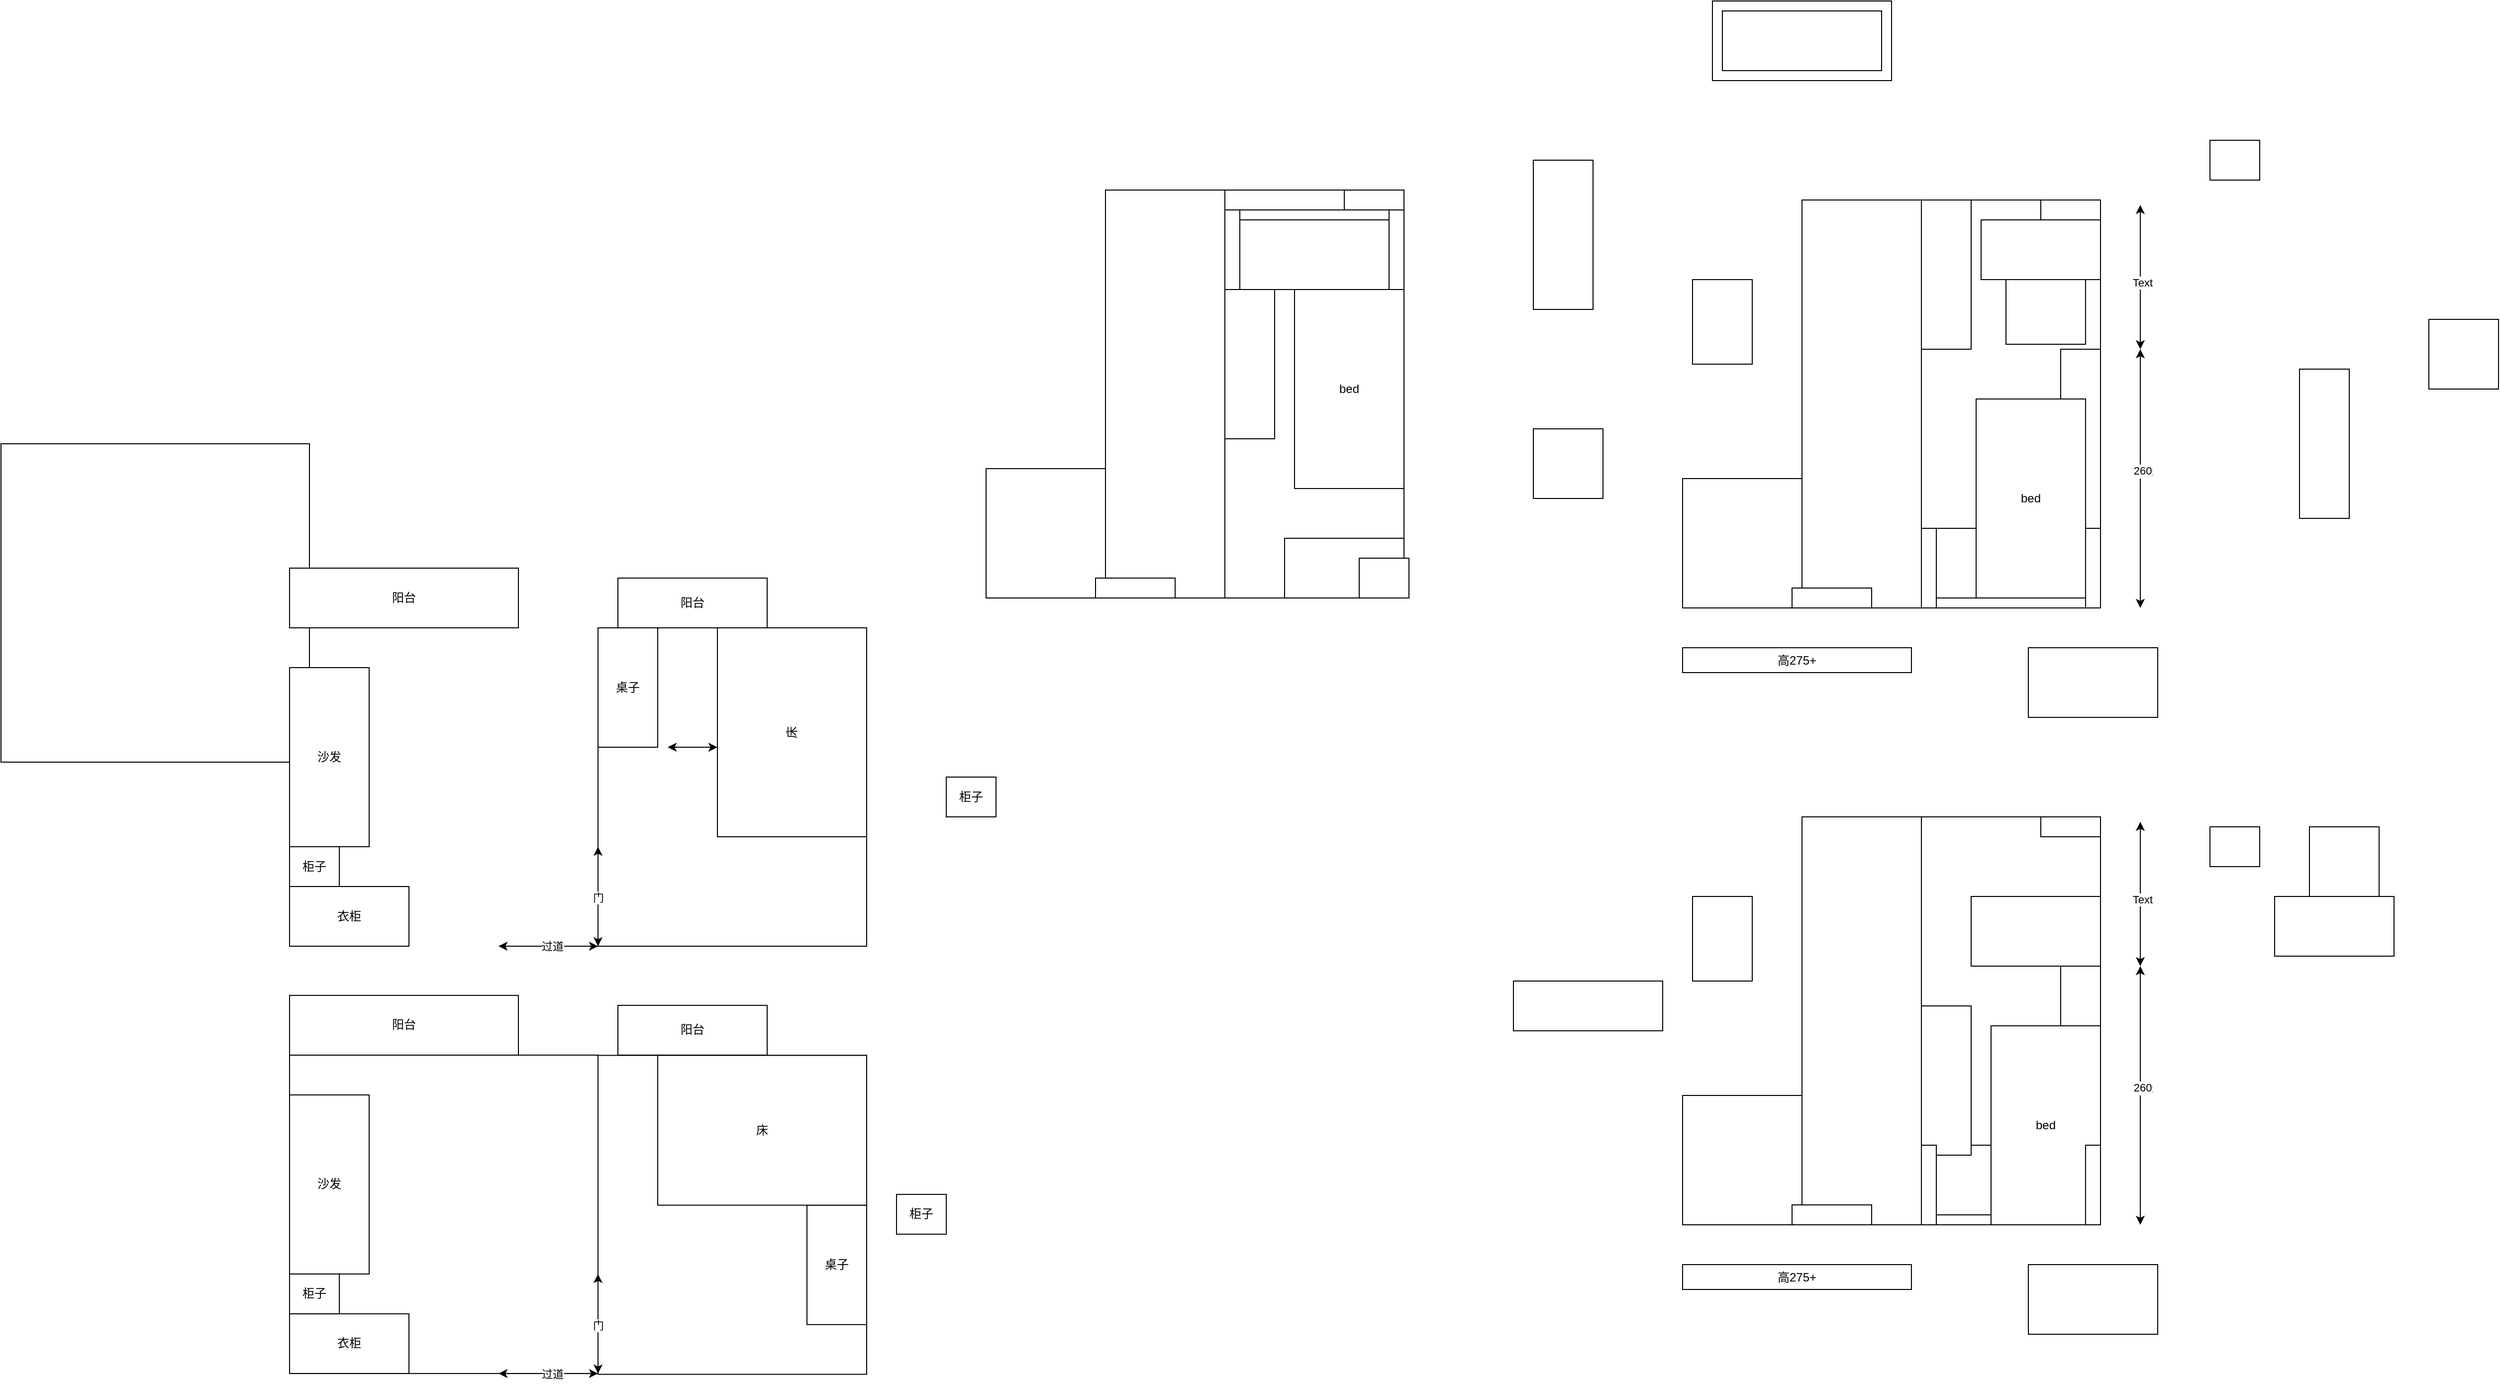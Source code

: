 <mxfile version="27.0.3">
  <diagram name="第 1 页" id="J5ImZjePr7-Z2cBgEEt4">
    <mxGraphModel dx="3220" dy="2054" grid="1" gridSize="10" guides="1" tooltips="1" connect="1" arrows="1" fold="1" page="1" pageScale="1" pageWidth="827" pageHeight="1169" math="0" shadow="0">
      <root>
        <mxCell id="0" />
        <mxCell id="1" parent="0" />
        <mxCell id="ylgugu-Pf1gLlCR3S4kt-1" value="" style="rounded=0;whiteSpace=wrap;html=1;" vertex="1" parent="1">
          <mxGeometry x="-920" y="590" width="270" height="320" as="geometry" />
        </mxCell>
        <mxCell id="ylgugu-Pf1gLlCR3S4kt-9" value="" style="rounded=0;whiteSpace=wrap;html=1;" vertex="1" parent="1">
          <mxGeometry x="-1520" y="405" width="310" height="320" as="geometry" />
        </mxCell>
        <mxCell id="LjnxOZAXyOkC-iWtyWfS-1" value="" style="rounded=0;whiteSpace=wrap;html=1;" parent="1" vertex="1">
          <mxGeometry x="410" y="160" width="180" height="410" as="geometry" />
        </mxCell>
        <mxCell id="LjnxOZAXyOkC-iWtyWfS-12" value="" style="rounded=0;whiteSpace=wrap;html=1;" parent="1" vertex="1">
          <mxGeometry x="290" y="160" width="120" height="410" as="geometry" />
        </mxCell>
        <mxCell id="_gcAofJnAJ5gUPm7FN8z-5" value="" style="rounded=0;whiteSpace=wrap;html=1;" parent="1" vertex="1">
          <mxGeometry x="170" y="440" width="120" height="130" as="geometry" />
        </mxCell>
        <mxCell id="LjnxOZAXyOkC-iWtyWfS-3" value="" style="rounded=0;whiteSpace=wrap;html=1;direction=west;" parent="1" vertex="1">
          <mxGeometry x="470" y="180" width="120" height="60" as="geometry" />
        </mxCell>
        <mxCell id="LjnxOZAXyOkC-iWtyWfS-4" value="" style="rounded=0;whiteSpace=wrap;html=1;direction=south;" parent="1" vertex="1">
          <mxGeometry x="517.5" y="610" width="130" height="70" as="geometry" />
        </mxCell>
        <mxCell id="LjnxOZAXyOkC-iWtyWfS-5" value="" style="rounded=0;whiteSpace=wrap;html=1;direction=east;" parent="1" vertex="1">
          <mxGeometry x="550" y="310" width="40" height="180" as="geometry" />
        </mxCell>
        <mxCell id="LjnxOZAXyOkC-iWtyWfS-7" value="" style="verticalLabelPosition=bottom;verticalAlign=top;html=1;shape=mxgraph.basic.frame;dx=10;whiteSpace=wrap;" parent="1" vertex="1">
          <mxGeometry x="200" y="-40" width="180" height="80" as="geometry" />
        </mxCell>
        <mxCell id="LjnxOZAXyOkC-iWtyWfS-11" value="" style="rounded=0;whiteSpace=wrap;html=1;" parent="1" vertex="1">
          <mxGeometry x="410" y="490" width="180" height="80" as="geometry" />
        </mxCell>
        <mxCell id="_gcAofJnAJ5gUPm7FN8z-2" value="高275+" style="rounded=0;whiteSpace=wrap;html=1;" parent="1" vertex="1">
          <mxGeometry x="170" y="610" width="230" height="25" as="geometry" />
        </mxCell>
        <mxCell id="_gcAofJnAJ5gUPm7FN8z-3" value="" style="rounded=0;whiteSpace=wrap;html=1;" parent="1" vertex="1">
          <mxGeometry x="280" y="550" width="80" height="20" as="geometry" />
        </mxCell>
        <mxCell id="_gcAofJnAJ5gUPm7FN8z-6" value="" style="rounded=0;whiteSpace=wrap;html=1;" parent="1" vertex="1">
          <mxGeometry x="700" y="100" width="50" height="40" as="geometry" />
        </mxCell>
        <mxCell id="_gcAofJnAJ5gUPm7FN8z-7" value="" style="rounded=0;whiteSpace=wrap;html=1;" parent="1" vertex="1">
          <mxGeometry x="920" y="280" width="70" height="70" as="geometry" />
        </mxCell>
        <mxCell id="_gcAofJnAJ5gUPm7FN8z-8" value="" style="rounded=0;whiteSpace=wrap;html=1;" parent="1" vertex="1">
          <mxGeometry x="530" y="160" width="60" height="20" as="geometry" />
        </mxCell>
        <mxCell id="GlwMnpXeYNYfNDQ00GTf-5" value="" style="rounded=0;whiteSpace=wrap;html=1;" parent="1" vertex="1">
          <mxGeometry x="425" y="560" width="150" height="10" as="geometry" />
        </mxCell>
        <mxCell id="GlwMnpXeYNYfNDQ00GTf-7" value="" style="rounded=0;whiteSpace=wrap;html=1;" parent="1" vertex="1">
          <mxGeometry x="495" y="240" width="80" height="65" as="geometry" />
        </mxCell>
        <mxCell id="GlwMnpXeYNYfNDQ00GTf-8" value="" style="rounded=0;whiteSpace=wrap;html=1;direction=south;" parent="1" vertex="1">
          <mxGeometry x="410" y="160" width="50" height="150" as="geometry" />
        </mxCell>
        <mxCell id="GlwMnpXeYNYfNDQ00GTf-10" value="" style="rounded=0;whiteSpace=wrap;html=1;" parent="1" vertex="1">
          <mxGeometry x="-290" y="150" width="180" height="410" as="geometry" />
        </mxCell>
        <mxCell id="GlwMnpXeYNYfNDQ00GTf-11" value="" style="rounded=0;whiteSpace=wrap;html=1;" parent="1" vertex="1">
          <mxGeometry x="-410" y="150" width="120" height="410" as="geometry" />
        </mxCell>
        <mxCell id="GlwMnpXeYNYfNDQ00GTf-12" value="" style="rounded=0;whiteSpace=wrap;html=1;" parent="1" vertex="1">
          <mxGeometry x="-530" y="430" width="120" height="130" as="geometry" />
        </mxCell>
        <mxCell id="GlwMnpXeYNYfNDQ00GTf-14" value="" style="rounded=0;whiteSpace=wrap;html=1;direction=west;" parent="1" vertex="1">
          <mxGeometry x="480" y="360" width="70" height="130" as="geometry" />
        </mxCell>
        <mxCell id="GlwMnpXeYNYfNDQ00GTf-13" value="" style="rounded=0;whiteSpace=wrap;html=1;direction=east;" parent="1" vertex="1">
          <mxGeometry x="-230" y="500" width="120" height="60" as="geometry" />
        </mxCell>
        <mxCell id="GlwMnpXeYNYfNDQ00GTf-15" value="" style="rounded=0;whiteSpace=wrap;html=1;" parent="1" vertex="1">
          <mxGeometry x="-150" y="250" width="40" height="180" as="geometry" />
        </mxCell>
        <mxCell id="GlwMnpXeYNYfNDQ00GTf-16" value="" style="rounded=0;whiteSpace=wrap;html=1;" parent="1" vertex="1">
          <mxGeometry x="-290" y="170" width="180" height="80" as="geometry" />
        </mxCell>
        <mxCell id="GlwMnpXeYNYfNDQ00GTf-17" value="" style="rounded=0;whiteSpace=wrap;html=1;" parent="1" vertex="1">
          <mxGeometry x="-420" y="540" width="80" height="20" as="geometry" />
        </mxCell>
        <mxCell id="GlwMnpXeYNYfNDQ00GTf-18" value="" style="rounded=0;whiteSpace=wrap;html=1;" parent="1" vertex="1">
          <mxGeometry x="-155" y="520" width="50" height="40" as="geometry" />
        </mxCell>
        <mxCell id="GlwMnpXeYNYfNDQ00GTf-19" value="" style="rounded=0;whiteSpace=wrap;html=1;" parent="1" vertex="1">
          <mxGeometry x="20" y="390" width="70" height="70" as="geometry" />
        </mxCell>
        <mxCell id="GlwMnpXeYNYfNDQ00GTf-20" value="" style="rounded=0;whiteSpace=wrap;html=1;" parent="1" vertex="1">
          <mxGeometry x="-170" y="150" width="60" height="20" as="geometry" />
        </mxCell>
        <mxCell id="GlwMnpXeYNYfNDQ00GTf-21" value="" style="rounded=0;whiteSpace=wrap;html=1;direction=west;" parent="1" vertex="1">
          <mxGeometry x="180" y="240" width="60" height="85" as="geometry" />
        </mxCell>
        <mxCell id="GlwMnpXeYNYfNDQ00GTf-22" value="" style="rounded=0;whiteSpace=wrap;html=1;direction=north;" parent="1" vertex="1">
          <mxGeometry x="-125" y="170" width="15" height="80" as="geometry" />
        </mxCell>
        <mxCell id="GlwMnpXeYNYfNDQ00GTf-23" value="" style="rounded=0;whiteSpace=wrap;html=1;" parent="1" vertex="1">
          <mxGeometry x="-275" y="170" width="150" height="10" as="geometry" />
        </mxCell>
        <mxCell id="GlwMnpXeYNYfNDQ00GTf-24" value="" style="rounded=0;whiteSpace=wrap;html=1;direction=north;" parent="1" vertex="1">
          <mxGeometry x="20" y="120" width="60" height="150" as="geometry" />
        </mxCell>
        <mxCell id="GlwMnpXeYNYfNDQ00GTf-30" value="" style="rounded=0;whiteSpace=wrap;html=1;direction=south;" parent="1" vertex="1">
          <mxGeometry x="-210" y="250" width="60" height="150" as="geometry" />
        </mxCell>
        <mxCell id="LjnxOZAXyOkC-iWtyWfS-2" value="bed" style="rounded=0;whiteSpace=wrap;html=1;direction=west;" parent="1" vertex="1">
          <mxGeometry x="465" y="360" width="110" height="200" as="geometry" />
        </mxCell>
        <mxCell id="mAB48zz6KxCVZiDIrmXW-2" value="" style="rounded=0;whiteSpace=wrap;html=1;direction=north;" parent="1" vertex="1">
          <mxGeometry x="-290" y="170" width="15" height="80" as="geometry" />
        </mxCell>
        <mxCell id="mAB48zz6KxCVZiDIrmXW-3" value="" style="rounded=0;whiteSpace=wrap;html=1;direction=north;" parent="1" vertex="1">
          <mxGeometry x="410" y="490" width="15" height="80" as="geometry" />
        </mxCell>
        <mxCell id="mAB48zz6KxCVZiDIrmXW-4" value="" style="rounded=0;whiteSpace=wrap;html=1;direction=north;" parent="1" vertex="1">
          <mxGeometry x="575" y="490" width="15" height="80" as="geometry" />
        </mxCell>
        <mxCell id="mAB48zz6KxCVZiDIrmXW-7" value="" style="rounded=0;whiteSpace=wrap;html=1;direction=south;" parent="1" vertex="1">
          <mxGeometry x="790" y="330" width="50" height="150" as="geometry" />
        </mxCell>
        <mxCell id="mAB48zz6KxCVZiDIrmXW-9" value="" style="endArrow=classic;startArrow=classic;html=1;rounded=0;" parent="1" edge="1">
          <mxGeometry width="50" height="50" relative="1" as="geometry">
            <mxPoint x="630" y="310" as="sourcePoint" />
            <mxPoint x="630" y="165" as="targetPoint" />
          </mxGeometry>
        </mxCell>
        <mxCell id="mAB48zz6KxCVZiDIrmXW-14" value="Text" style="edgeLabel;html=1;align=center;verticalAlign=middle;resizable=0;points=[];" parent="mAB48zz6KxCVZiDIrmXW-9" vertex="1" connectable="0">
          <mxGeometry x="-0.076" y="-2" relative="1" as="geometry">
            <mxPoint as="offset" />
          </mxGeometry>
        </mxCell>
        <mxCell id="mAB48zz6KxCVZiDIrmXW-10" value="" style="endArrow=classic;startArrow=classic;html=1;rounded=0;" parent="1" edge="1">
          <mxGeometry width="50" height="50" relative="1" as="geometry">
            <mxPoint x="630" y="570" as="sourcePoint" />
            <mxPoint x="630" y="310" as="targetPoint" />
          </mxGeometry>
        </mxCell>
        <mxCell id="mAB48zz6KxCVZiDIrmXW-11" value="Text" style="edgeLabel;html=1;align=center;verticalAlign=middle;resizable=0;points=[];" parent="mAB48zz6KxCVZiDIrmXW-10" vertex="1" connectable="0">
          <mxGeometry x="0.054" y="-2" relative="1" as="geometry">
            <mxPoint as="offset" />
          </mxGeometry>
        </mxCell>
        <mxCell id="mAB48zz6KxCVZiDIrmXW-13" value="260" style="edgeLabel;html=1;align=center;verticalAlign=middle;resizable=0;points=[];" parent="mAB48zz6KxCVZiDIrmXW-10" vertex="1" connectable="0">
          <mxGeometry x="0.061" y="-2" relative="1" as="geometry">
            <mxPoint as="offset" />
          </mxGeometry>
        </mxCell>
        <mxCell id="GlwMnpXeYNYfNDQ00GTf-28" value="bed" style="rounded=0;whiteSpace=wrap;html=1;" parent="1" vertex="1">
          <mxGeometry x="-220" y="250" width="110" height="200" as="geometry" />
        </mxCell>
        <mxCell id="mAB48zz6KxCVZiDIrmXW-15" value="" style="rounded=0;whiteSpace=wrap;html=1;direction=south;" parent="1" vertex="1">
          <mxGeometry x="-290" y="250" width="50" height="150" as="geometry" />
        </mxCell>
        <mxCell id="mAB48zz6KxCVZiDIrmXW-16" value="" style="rounded=0;whiteSpace=wrap;html=1;direction=south;" parent="1" vertex="1">
          <mxGeometry x="-290" y="250" width="50" height="150" as="geometry" />
        </mxCell>
        <mxCell id="RpYrmkW6zzBXwodVSJFd-1" value="" style="rounded=0;whiteSpace=wrap;html=1;" parent="1" vertex="1">
          <mxGeometry x="410" y="780" width="180" height="410" as="geometry" />
        </mxCell>
        <mxCell id="RpYrmkW6zzBXwodVSJFd-2" value="" style="rounded=0;whiteSpace=wrap;html=1;" parent="1" vertex="1">
          <mxGeometry x="290" y="780" width="120" height="410" as="geometry" />
        </mxCell>
        <mxCell id="RpYrmkW6zzBXwodVSJFd-3" value="" style="rounded=0;whiteSpace=wrap;html=1;" parent="1" vertex="1">
          <mxGeometry x="170" y="1060" width="120" height="130" as="geometry" />
        </mxCell>
        <mxCell id="RpYrmkW6zzBXwodVSJFd-4" value="" style="rounded=0;whiteSpace=wrap;html=1;direction=west;" parent="1" vertex="1">
          <mxGeometry x="765" y="860" width="120" height="60" as="geometry" />
        </mxCell>
        <mxCell id="RpYrmkW6zzBXwodVSJFd-5" value="" style="rounded=0;whiteSpace=wrap;html=1;direction=south;" parent="1" vertex="1">
          <mxGeometry x="517.5" y="1230" width="130" height="70" as="geometry" />
        </mxCell>
        <mxCell id="RpYrmkW6zzBXwodVSJFd-6" value="" style="rounded=0;whiteSpace=wrap;html=1;direction=east;" parent="1" vertex="1">
          <mxGeometry x="550" y="930" width="40" height="180" as="geometry" />
        </mxCell>
        <mxCell id="RpYrmkW6zzBXwodVSJFd-7" value="" style="rounded=0;whiteSpace=wrap;html=1;direction=west;" parent="1" vertex="1">
          <mxGeometry x="410" y="1110" width="180" height="80" as="geometry" />
        </mxCell>
        <mxCell id="RpYrmkW6zzBXwodVSJFd-8" value="高275+" style="rounded=0;whiteSpace=wrap;html=1;" parent="1" vertex="1">
          <mxGeometry x="170" y="1230" width="230" height="25" as="geometry" />
        </mxCell>
        <mxCell id="RpYrmkW6zzBXwodVSJFd-9" value="" style="rounded=0;whiteSpace=wrap;html=1;" parent="1" vertex="1">
          <mxGeometry x="280" y="1170" width="80" height="20" as="geometry" />
        </mxCell>
        <mxCell id="RpYrmkW6zzBXwodVSJFd-10" value="" style="rounded=0;whiteSpace=wrap;html=1;" parent="1" vertex="1">
          <mxGeometry x="700" y="790" width="50" height="40" as="geometry" />
        </mxCell>
        <mxCell id="RpYrmkW6zzBXwodVSJFd-11" value="" style="rounded=0;whiteSpace=wrap;html=1;" parent="1" vertex="1">
          <mxGeometry x="800" y="790" width="70" height="70" as="geometry" />
        </mxCell>
        <mxCell id="RpYrmkW6zzBXwodVSJFd-12" value="" style="rounded=0;whiteSpace=wrap;html=1;" parent="1" vertex="1">
          <mxGeometry x="530" y="780" width="60" height="20" as="geometry" />
        </mxCell>
        <mxCell id="RpYrmkW6zzBXwodVSJFd-13" value="" style="rounded=0;whiteSpace=wrap;html=1;" parent="1" vertex="1">
          <mxGeometry x="425" y="1180" width="150" height="10" as="geometry" />
        </mxCell>
        <mxCell id="RpYrmkW6zzBXwodVSJFd-14" value="" style="rounded=0;whiteSpace=wrap;html=1;direction=north;" parent="1" vertex="1">
          <mxGeometry x="410" y="970" width="50" height="150" as="geometry" />
        </mxCell>
        <mxCell id="RpYrmkW6zzBXwodVSJFd-15" value="" style="rounded=0;whiteSpace=wrap;html=1;direction=north;" parent="1" vertex="1">
          <mxGeometry x="460" y="860" width="130" height="70" as="geometry" />
        </mxCell>
        <mxCell id="RpYrmkW6zzBXwodVSJFd-16" value="" style="rounded=0;whiteSpace=wrap;html=1;direction=west;" parent="1" vertex="1">
          <mxGeometry x="180" y="860" width="60" height="85" as="geometry" />
        </mxCell>
        <mxCell id="RpYrmkW6zzBXwodVSJFd-17" value="bed" style="rounded=0;whiteSpace=wrap;html=1;direction=west;" parent="1" vertex="1">
          <mxGeometry x="480" y="990" width="110" height="200" as="geometry" />
        </mxCell>
        <mxCell id="RpYrmkW6zzBXwodVSJFd-18" value="" style="rounded=0;whiteSpace=wrap;html=1;direction=north;" parent="1" vertex="1">
          <mxGeometry x="410" y="1110" width="15" height="80" as="geometry" />
        </mxCell>
        <mxCell id="RpYrmkW6zzBXwodVSJFd-19" value="" style="rounded=0;whiteSpace=wrap;html=1;direction=north;" parent="1" vertex="1">
          <mxGeometry x="575" y="1110" width="15" height="80" as="geometry" />
        </mxCell>
        <mxCell id="RpYrmkW6zzBXwodVSJFd-20" value="" style="rounded=0;whiteSpace=wrap;html=1;direction=west;" parent="1" vertex="1">
          <mxGeometry y="945" width="150" height="50" as="geometry" />
        </mxCell>
        <mxCell id="RpYrmkW6zzBXwodVSJFd-21" value="" style="endArrow=classic;startArrow=classic;html=1;rounded=0;" parent="1" edge="1">
          <mxGeometry width="50" height="50" relative="1" as="geometry">
            <mxPoint x="630" y="930" as="sourcePoint" />
            <mxPoint x="630" y="785" as="targetPoint" />
          </mxGeometry>
        </mxCell>
        <mxCell id="RpYrmkW6zzBXwodVSJFd-22" value="Text" style="edgeLabel;html=1;align=center;verticalAlign=middle;resizable=0;points=[];" parent="RpYrmkW6zzBXwodVSJFd-21" vertex="1" connectable="0">
          <mxGeometry x="-0.076" y="-2" relative="1" as="geometry">
            <mxPoint as="offset" />
          </mxGeometry>
        </mxCell>
        <mxCell id="RpYrmkW6zzBXwodVSJFd-23" value="" style="endArrow=classic;startArrow=classic;html=1;rounded=0;" parent="1" edge="1">
          <mxGeometry width="50" height="50" relative="1" as="geometry">
            <mxPoint x="630" y="1190" as="sourcePoint" />
            <mxPoint x="630" y="930" as="targetPoint" />
          </mxGeometry>
        </mxCell>
        <mxCell id="RpYrmkW6zzBXwodVSJFd-24" value="Text" style="edgeLabel;html=1;align=center;verticalAlign=middle;resizable=0;points=[];" parent="RpYrmkW6zzBXwodVSJFd-23" vertex="1" connectable="0">
          <mxGeometry x="0.054" y="-2" relative="1" as="geometry">
            <mxPoint as="offset" />
          </mxGeometry>
        </mxCell>
        <mxCell id="RpYrmkW6zzBXwodVSJFd-25" value="260" style="edgeLabel;html=1;align=center;verticalAlign=middle;resizable=0;points=[];" parent="RpYrmkW6zzBXwodVSJFd-23" vertex="1" connectable="0">
          <mxGeometry x="0.061" y="-2" relative="1" as="geometry">
            <mxPoint as="offset" />
          </mxGeometry>
        </mxCell>
        <mxCell id="ylgugu-Pf1gLlCR3S4kt-5" value="衣柜" style="rounded=0;whiteSpace=wrap;html=1;rotation=0;" vertex="1" parent="1">
          <mxGeometry x="-1230" y="850" width="120" height="60" as="geometry" />
        </mxCell>
        <mxCell id="ylgugu-Pf1gLlCR3S4kt-6" value="床" style="rounded=0;whiteSpace=wrap;html=1;rotation=-90;" vertex="1" parent="1">
          <mxGeometry x="-830" y="620" width="210" height="150" as="geometry" />
        </mxCell>
        <mxCell id="ylgugu-Pf1gLlCR3S4kt-7" value="" style="endArrow=classic;startArrow=classic;html=1;rounded=0;" edge="1" parent="1">
          <mxGeometry width="50" height="50" relative="1" as="geometry">
            <mxPoint x="-920" y="910" as="sourcePoint" />
            <mxPoint x="-920" y="810" as="targetPoint" />
          </mxGeometry>
        </mxCell>
        <mxCell id="ylgugu-Pf1gLlCR3S4kt-8" value="门" style="edgeLabel;html=1;align=center;verticalAlign=middle;resizable=0;points=[];" vertex="1" connectable="0" parent="ylgugu-Pf1gLlCR3S4kt-7">
          <mxGeometry x="-0.018" relative="1" as="geometry">
            <mxPoint as="offset" />
          </mxGeometry>
        </mxCell>
        <mxCell id="ylgugu-Pf1gLlCR3S4kt-10" value="沙发" style="rounded=0;whiteSpace=wrap;html=1;" vertex="1" parent="1">
          <mxGeometry x="-1230" y="630" width="80" height="180" as="geometry" />
        </mxCell>
        <mxCell id="ylgugu-Pf1gLlCR3S4kt-11" value="" style="endArrow=classic;startArrow=classic;html=1;rounded=0;" edge="1" parent="1">
          <mxGeometry width="50" height="50" relative="1" as="geometry">
            <mxPoint x="-920" y="910" as="sourcePoint" />
            <mxPoint x="-1020" y="910" as="targetPoint" />
          </mxGeometry>
        </mxCell>
        <mxCell id="ylgugu-Pf1gLlCR3S4kt-12" value="门" style="edgeLabel;html=1;align=center;verticalAlign=middle;resizable=0;points=[];" vertex="1" connectable="0" parent="ylgugu-Pf1gLlCR3S4kt-11">
          <mxGeometry x="-0.018" relative="1" as="geometry">
            <mxPoint as="offset" />
          </mxGeometry>
        </mxCell>
        <mxCell id="ylgugu-Pf1gLlCR3S4kt-13" value="过道" style="edgeLabel;html=1;align=center;verticalAlign=middle;resizable=0;points=[];" vertex="1" connectable="0" parent="ylgugu-Pf1gLlCR3S4kt-11">
          <mxGeometry x="-0.067" relative="1" as="geometry">
            <mxPoint as="offset" />
          </mxGeometry>
        </mxCell>
        <mxCell id="ylgugu-Pf1gLlCR3S4kt-14" value="柜子" style="rounded=0;whiteSpace=wrap;html=1;" vertex="1" parent="1">
          <mxGeometry x="-1230" y="810" width="50" height="40" as="geometry" />
        </mxCell>
        <mxCell id="ylgugu-Pf1gLlCR3S4kt-15" value="柜子" style="rounded=0;whiteSpace=wrap;html=1;" vertex="1" parent="1">
          <mxGeometry x="-570" y="740" width="50" height="40" as="geometry" />
        </mxCell>
        <mxCell id="ylgugu-Pf1gLlCR3S4kt-16" value="阳台" style="rounded=0;whiteSpace=wrap;html=1;" vertex="1" parent="1">
          <mxGeometry x="-900" y="540" width="150" height="50" as="geometry" />
        </mxCell>
        <mxCell id="ylgugu-Pf1gLlCR3S4kt-17" value="阳台" style="rounded=0;whiteSpace=wrap;html=1;" vertex="1" parent="1">
          <mxGeometry x="-1230" y="530" width="230" height="60" as="geometry" />
        </mxCell>
        <mxCell id="ylgugu-Pf1gLlCR3S4kt-33" value="" style="rounded=0;whiteSpace=wrap;html=1;" vertex="1" parent="1">
          <mxGeometry x="-920" y="1019.72" width="270" height="320.56" as="geometry" />
        </mxCell>
        <mxCell id="ylgugu-Pf1gLlCR3S4kt-34" value="" style="rounded=0;whiteSpace=wrap;html=1;" vertex="1" parent="1">
          <mxGeometry x="-1230" y="1019.44" width="310" height="320" as="geometry" />
        </mxCell>
        <mxCell id="ylgugu-Pf1gLlCR3S4kt-35" value="桌子" style="rounded=0;whiteSpace=wrap;html=1;rotation=0;direction=south;" vertex="1" parent="1">
          <mxGeometry x="-710" y="1170.28" width="60" height="120" as="geometry" />
        </mxCell>
        <mxCell id="ylgugu-Pf1gLlCR3S4kt-36" value="衣柜" style="rounded=0;whiteSpace=wrap;html=1;rotation=0;" vertex="1" parent="1">
          <mxGeometry x="-1230" y="1279.44" width="120" height="60" as="geometry" />
        </mxCell>
        <mxCell id="ylgugu-Pf1gLlCR3S4kt-37" value="床" style="rounded=0;whiteSpace=wrap;html=1;rotation=0;" vertex="1" parent="1">
          <mxGeometry x="-860" y="1019.72" width="210" height="150.56" as="geometry" />
        </mxCell>
        <mxCell id="ylgugu-Pf1gLlCR3S4kt-38" value="" style="endArrow=classic;startArrow=classic;html=1;rounded=0;" edge="1" parent="1">
          <mxGeometry width="50" height="50" relative="1" as="geometry">
            <mxPoint x="-920" y="1339.44" as="sourcePoint" />
            <mxPoint x="-920" y="1239.44" as="targetPoint" />
          </mxGeometry>
        </mxCell>
        <mxCell id="ylgugu-Pf1gLlCR3S4kt-39" value="门" style="edgeLabel;html=1;align=center;verticalAlign=middle;resizable=0;points=[];" vertex="1" connectable="0" parent="ylgugu-Pf1gLlCR3S4kt-38">
          <mxGeometry x="-0.018" relative="1" as="geometry">
            <mxPoint as="offset" />
          </mxGeometry>
        </mxCell>
        <mxCell id="ylgugu-Pf1gLlCR3S4kt-40" value="沙发" style="rounded=0;whiteSpace=wrap;html=1;" vertex="1" parent="1">
          <mxGeometry x="-1230" y="1059.44" width="80" height="180" as="geometry" />
        </mxCell>
        <mxCell id="ylgugu-Pf1gLlCR3S4kt-41" value="" style="endArrow=classic;startArrow=classic;html=1;rounded=0;" edge="1" parent="1">
          <mxGeometry width="50" height="50" relative="1" as="geometry">
            <mxPoint x="-920" y="1339.44" as="sourcePoint" />
            <mxPoint x="-1020" y="1339.44" as="targetPoint" />
          </mxGeometry>
        </mxCell>
        <mxCell id="ylgugu-Pf1gLlCR3S4kt-42" value="门" style="edgeLabel;html=1;align=center;verticalAlign=middle;resizable=0;points=[];" vertex="1" connectable="0" parent="ylgugu-Pf1gLlCR3S4kt-41">
          <mxGeometry x="-0.018" relative="1" as="geometry">
            <mxPoint as="offset" />
          </mxGeometry>
        </mxCell>
        <mxCell id="ylgugu-Pf1gLlCR3S4kt-43" value="过道" style="edgeLabel;html=1;align=center;verticalAlign=middle;resizable=0;points=[];" vertex="1" connectable="0" parent="ylgugu-Pf1gLlCR3S4kt-41">
          <mxGeometry x="-0.067" relative="1" as="geometry">
            <mxPoint as="offset" />
          </mxGeometry>
        </mxCell>
        <mxCell id="ylgugu-Pf1gLlCR3S4kt-44" value="柜子" style="rounded=0;whiteSpace=wrap;html=1;" vertex="1" parent="1">
          <mxGeometry x="-1230" y="1239.44" width="50" height="40" as="geometry" />
        </mxCell>
        <mxCell id="ylgugu-Pf1gLlCR3S4kt-45" value="柜子" style="rounded=0;whiteSpace=wrap;html=1;" vertex="1" parent="1">
          <mxGeometry x="-620" y="1159.44" width="50" height="40" as="geometry" />
        </mxCell>
        <mxCell id="ylgugu-Pf1gLlCR3S4kt-46" value="阳台" style="rounded=0;whiteSpace=wrap;html=1;" vertex="1" parent="1">
          <mxGeometry x="-900" y="969.44" width="150" height="50" as="geometry" />
        </mxCell>
        <mxCell id="ylgugu-Pf1gLlCR3S4kt-47" value="阳台" style="rounded=0;whiteSpace=wrap;html=1;" vertex="1" parent="1">
          <mxGeometry x="-1230" y="959.44" width="230" height="60" as="geometry" />
        </mxCell>
        <mxCell id="ylgugu-Pf1gLlCR3S4kt-4" value="桌子" style="rounded=0;whiteSpace=wrap;html=1;rotation=0;direction=south;" vertex="1" parent="1">
          <mxGeometry x="-920" y="590" width="60" height="120" as="geometry" />
        </mxCell>
        <mxCell id="ylgugu-Pf1gLlCR3S4kt-51" value="" style="endArrow=classic;startArrow=classic;html=1;rounded=0;" edge="1" parent="1">
          <mxGeometry width="50" height="50" relative="1" as="geometry">
            <mxPoint x="-800" y="710" as="sourcePoint" />
            <mxPoint x="-850" y="710" as="targetPoint" />
          </mxGeometry>
        </mxCell>
      </root>
    </mxGraphModel>
  </diagram>
</mxfile>
